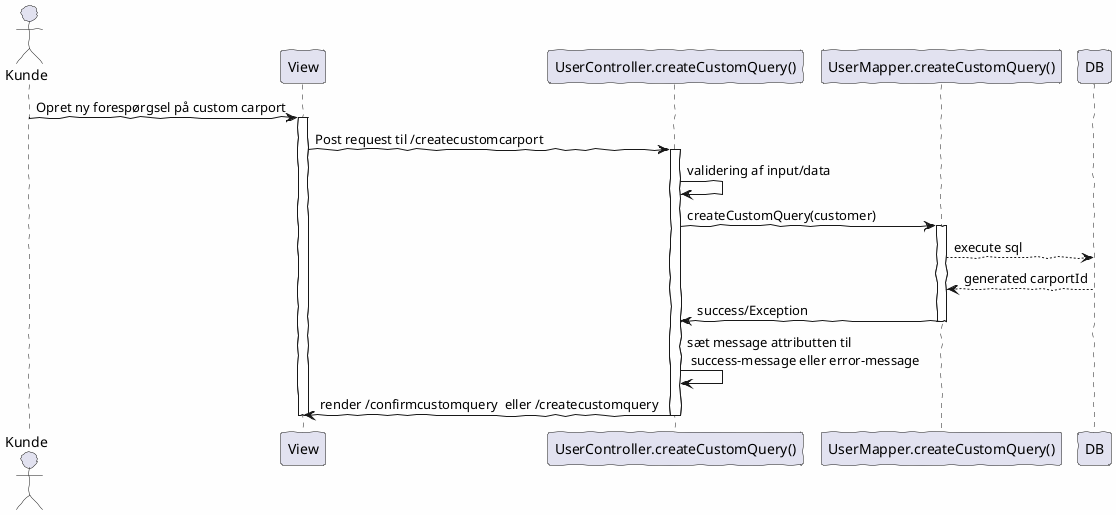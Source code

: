 @startuml
'https://plantuml.com/sequence-diagram

skinparam backgroundColor #FEFEFE
skinparam handwritten true

actor Kunde
participant View as V
participant "UserController.createCustomQuery()" as C
participant "UserMapper.createCustomQuery()" as M
participant DB


Kunde -> V: Opret ny forespørgsel på custom carport
activate V

V -> C: Post request til /createcustomcarport
activate C
C -> C: validering af input/data
C -> M: createCustomQuery(customer)
activate M
M --> DB: execute sql
DB --> M: generated carportId
M -> C: success/Exception
deactivate M
C -> C : sæt message attributten til\n success-message eller error-message
C -> V: render /confirmcustomquery  eller /createcustomquery
deactivate C



deactivate V

@enduml